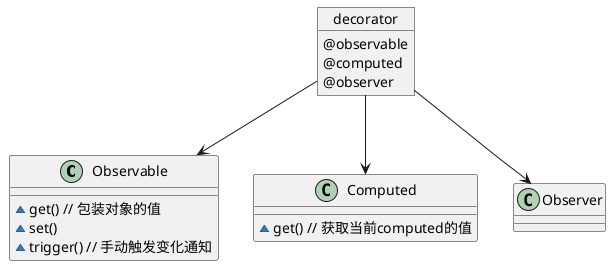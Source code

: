 @startuml

class Observable {
 ~get() // 包装对象的值
 ~set()
 ~trigger() // 手动触发变化通知
}
class Computed {
    ~get() // 获取当前computed的值
}
class Observer {

}
object decorator{
    @observable
    @computed
    @observer
}
decorator  -->  Observable
decorator  --> Computed
decorator  --> Observer
@enduml